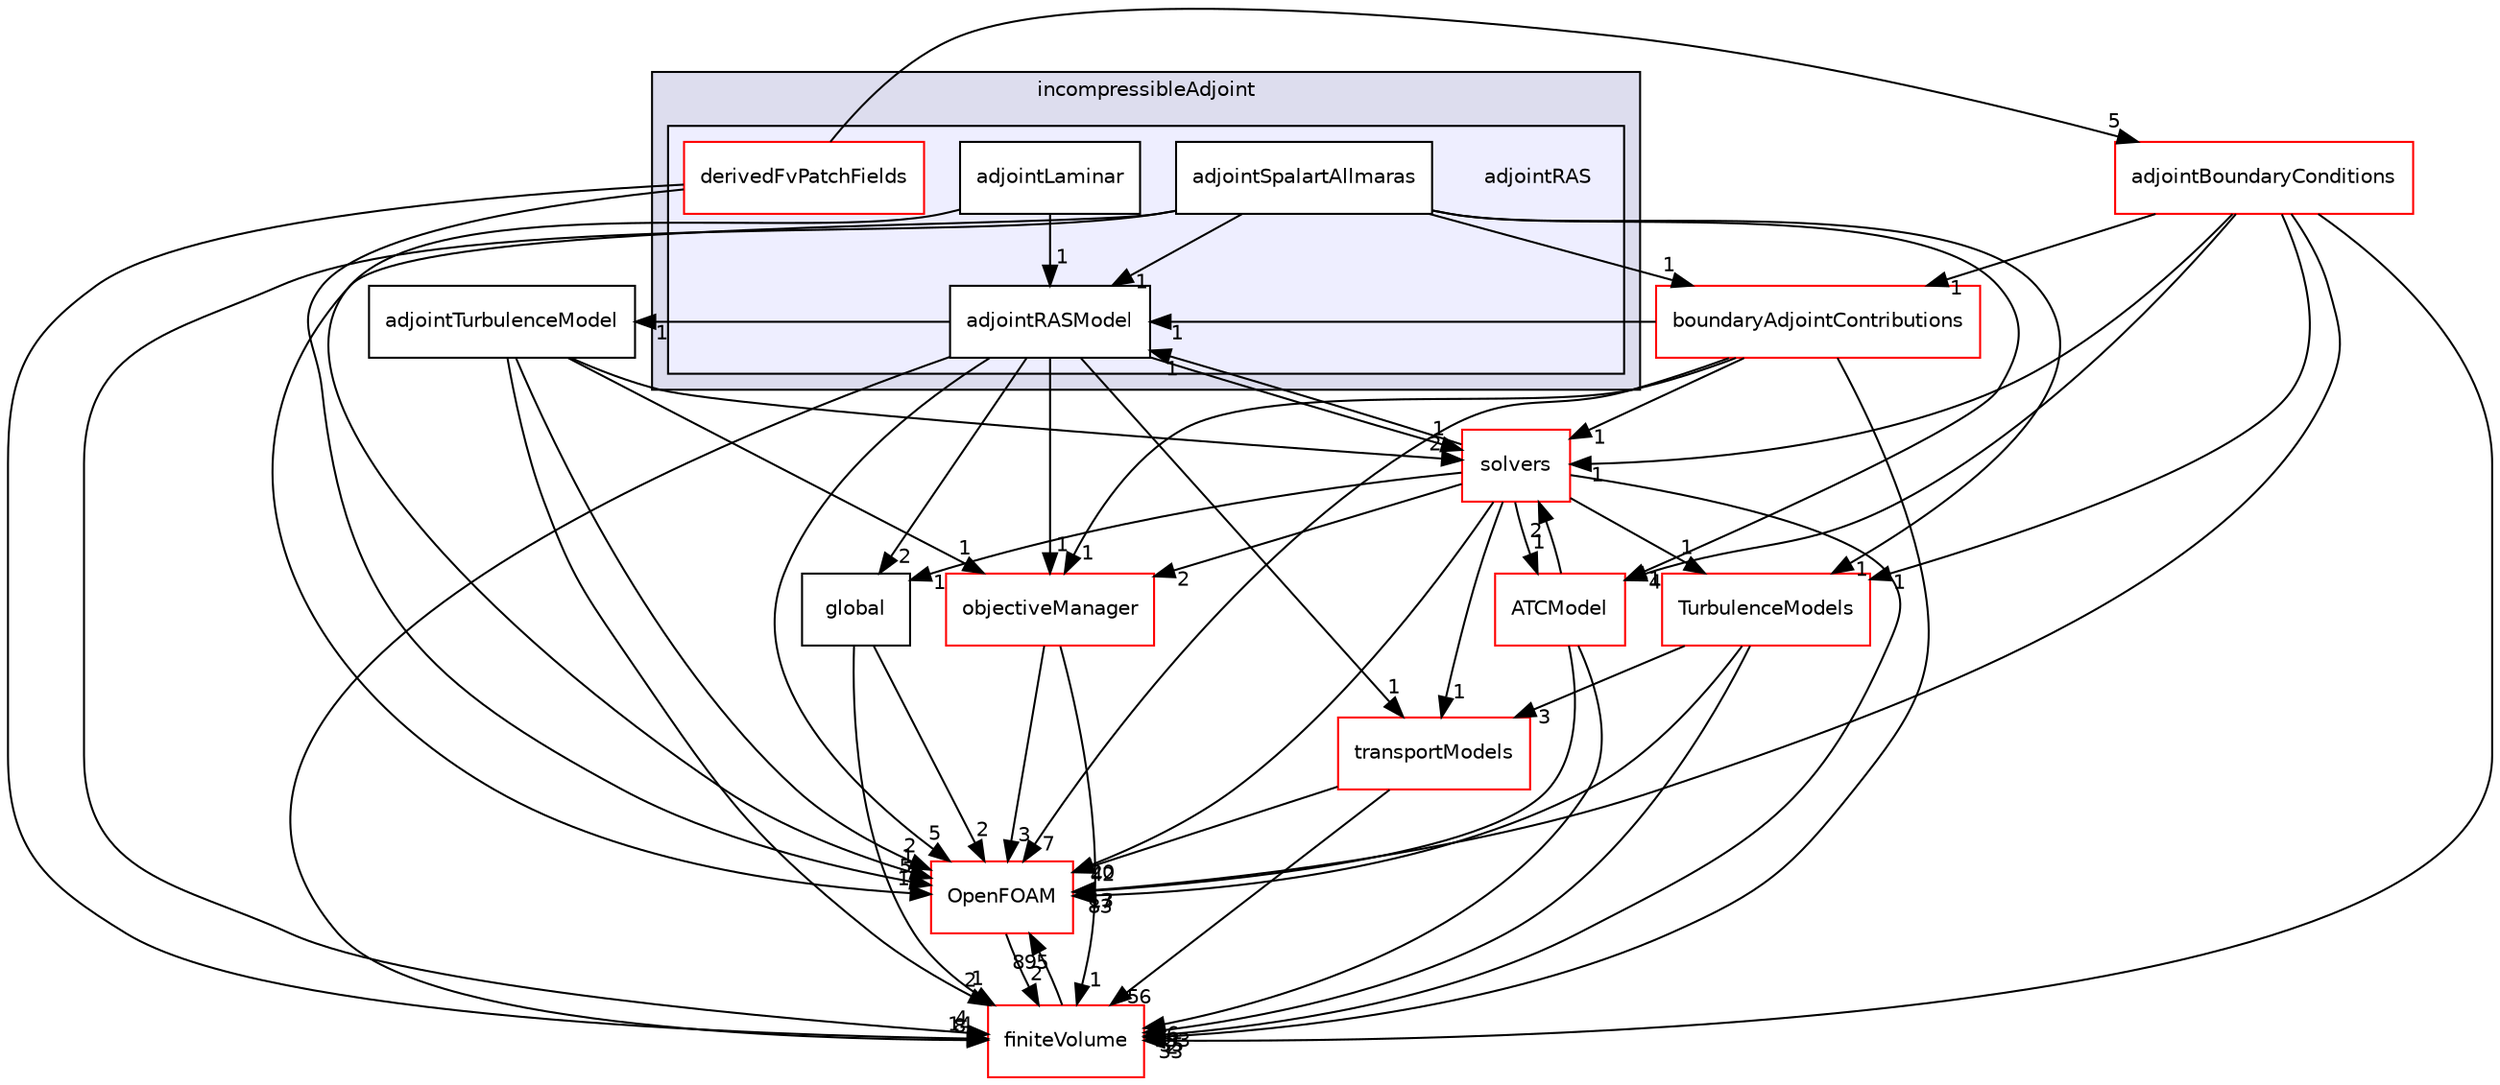 digraph "src/optimisation/adjointOptimisation/adjoint/turbulenceModels/incompressibleAdjoint/adjointRAS" {
  bgcolor=transparent;
  compound=true
  node [ fontsize="10", fontname="Helvetica"];
  edge [ labelfontsize="10", labelfontname="Helvetica"];
  subgraph clusterdir_2faf1506b7d3bfc67479a0cb5dfaec79 {
    graph [ bgcolor="#ddddee", pencolor="black", label="incompressibleAdjoint" fontname="Helvetica", fontsize="10", URL="dir_2faf1506b7d3bfc67479a0cb5dfaec79.html"]
  subgraph clusterdir_9f61f8dfde461696885d32a8d257cf1d {
    graph [ bgcolor="#eeeeff", pencolor="black", label="" URL="dir_9f61f8dfde461696885d32a8d257cf1d.html"];
    dir_9f61f8dfde461696885d32a8d257cf1d [shape=plaintext label="adjointRAS"];
    dir_b45799a8a9d27309800b21fc5d12b7ab [shape=box label="adjointLaminar" color="black" fillcolor="white" style="filled" URL="dir_b45799a8a9d27309800b21fc5d12b7ab.html"];
    dir_7250470eb2f41613612d935f8a369a5f [shape=box label="adjointRASModel" color="black" fillcolor="white" style="filled" URL="dir_7250470eb2f41613612d935f8a369a5f.html"];
    dir_75327fb0199a392e1998cff857fd8378 [shape=box label="adjointSpalartAllmaras" color="black" fillcolor="white" style="filled" URL="dir_75327fb0199a392e1998cff857fd8378.html"];
    dir_dee64796cb0cb3643bf98dbe7f3e7597 [shape=box label="derivedFvPatchFields" color="red" fillcolor="white" style="filled" URL="dir_dee64796cb0cb3643bf98dbe7f3e7597.html"];
  }
  }
  dir_9bd15774b555cf7259a6fa18f99fe99b [shape=box label="finiteVolume" color="red" URL="dir_9bd15774b555cf7259a6fa18f99fe99b.html"];
  dir_f1ea2e00111d8324be054b4e32e6ee53 [shape=box label="solvers" color="red" URL="dir_f1ea2e00111d8324be054b4e32e6ee53.html"];
  dir_df4d411816fa2103c27e0f87f824bd4d [shape=box label="objectiveManager" color="red" URL="dir_df4d411816fa2103c27e0f87f824bd4d.html"];
  dir_f90935866998cf45726cbb2a5b5eb956 [shape=box label="adjointTurbulenceModel" URL="dir_f90935866998cf45726cbb2a5b5eb956.html"];
  dir_1eda626aeac0f0ad2848c36acaa5d501 [shape=box label="TurbulenceModels" color="red" URL="dir_1eda626aeac0f0ad2848c36acaa5d501.html"];
  dir_1784f822592d39f816c839dc1a098cdb [shape=box label="adjointBoundaryConditions" color="red" URL="dir_1784f822592d39f816c839dc1a098cdb.html"];
  dir_3c0395a0b3704d24024ddd387bcbaf66 [shape=box label="boundaryAdjointContributions" color="red" URL="dir_3c0395a0b3704d24024ddd387bcbaf66.html"];
  dir_6019e2ba756911614deb7d1618097af1 [shape=box label="ATCModel" color="red" URL="dir_6019e2ba756911614deb7d1618097af1.html"];
  dir_c5473ff19b20e6ec4dfe5c310b3778a8 [shape=box label="OpenFOAM" color="red" URL="dir_c5473ff19b20e6ec4dfe5c310b3778a8.html"];
  dir_9415e59289a6feeb24164dafa70a594f [shape=box label="transportModels" color="red" URL="dir_9415e59289a6feeb24164dafa70a594f.html"];
  dir_dd56dc4c5f6c51768e20e60d3fce2a94 [shape=box label="global" URL="dir_dd56dc4c5f6c51768e20e60d3fce2a94.html"];
  dir_9bd15774b555cf7259a6fa18f99fe99b->dir_c5473ff19b20e6ec4dfe5c310b3778a8 [headlabel="895", labeldistance=1.5 headhref="dir_000814_002151.html"];
  dir_f1ea2e00111d8324be054b4e32e6ee53->dir_9bd15774b555cf7259a6fa18f99fe99b [headlabel="35", labeldistance=1.5 headhref="dir_002894_000814.html"];
  dir_f1ea2e00111d8324be054b4e32e6ee53->dir_7250470eb2f41613612d935f8a369a5f [headlabel="1", labeldistance=1.5 headhref="dir_002894_002923.html"];
  dir_f1ea2e00111d8324be054b4e32e6ee53->dir_df4d411816fa2103c27e0f87f824bd4d [headlabel="2", labeldistance=1.5 headhref="dir_002894_002822.html"];
  dir_f1ea2e00111d8324be054b4e32e6ee53->dir_1eda626aeac0f0ad2848c36acaa5d501 [headlabel="1", labeldistance=1.5 headhref="dir_002894_002933.html"];
  dir_f1ea2e00111d8324be054b4e32e6ee53->dir_6019e2ba756911614deb7d1618097af1 [headlabel="1", labeldistance=1.5 headhref="dir_002894_002785.html"];
  dir_f1ea2e00111d8324be054b4e32e6ee53->dir_c5473ff19b20e6ec4dfe5c310b3778a8 [headlabel="20", labeldistance=1.5 headhref="dir_002894_002151.html"];
  dir_f1ea2e00111d8324be054b4e32e6ee53->dir_9415e59289a6feeb24164dafa70a594f [headlabel="1", labeldistance=1.5 headhref="dir_002894_000855.html"];
  dir_f1ea2e00111d8324be054b4e32e6ee53->dir_dd56dc4c5f6c51768e20e60d3fce2a94 [headlabel="1", labeldistance=1.5 headhref="dir_002894_002819.html"];
  dir_7250470eb2f41613612d935f8a369a5f->dir_9bd15774b555cf7259a6fa18f99fe99b [headlabel="8", labeldistance=1.5 headhref="dir_002923_000814.html"];
  dir_7250470eb2f41613612d935f8a369a5f->dir_f1ea2e00111d8324be054b4e32e6ee53 [headlabel="1", labeldistance=1.5 headhref="dir_002923_002894.html"];
  dir_7250470eb2f41613612d935f8a369a5f->dir_df4d411816fa2103c27e0f87f824bd4d [headlabel="1", labeldistance=1.5 headhref="dir_002923_002822.html"];
  dir_7250470eb2f41613612d935f8a369a5f->dir_f90935866998cf45726cbb2a5b5eb956 [headlabel="1", labeldistance=1.5 headhref="dir_002923_002931.html"];
  dir_7250470eb2f41613612d935f8a369a5f->dir_c5473ff19b20e6ec4dfe5c310b3778a8 [headlabel="5", labeldistance=1.5 headhref="dir_002923_002151.html"];
  dir_7250470eb2f41613612d935f8a369a5f->dir_9415e59289a6feeb24164dafa70a594f [headlabel="1", labeldistance=1.5 headhref="dir_002923_000855.html"];
  dir_7250470eb2f41613612d935f8a369a5f->dir_dd56dc4c5f6c51768e20e60d3fce2a94 [headlabel="2", labeldistance=1.5 headhref="dir_002923_002819.html"];
  dir_f90935866998cf45726cbb2a5b5eb956->dir_9bd15774b555cf7259a6fa18f99fe99b [headlabel="2", labeldistance=1.5 headhref="dir_002931_000814.html"];
  dir_f90935866998cf45726cbb2a5b5eb956->dir_f1ea2e00111d8324be054b4e32e6ee53 [headlabel="2", labeldistance=1.5 headhref="dir_002931_002894.html"];
  dir_f90935866998cf45726cbb2a5b5eb956->dir_df4d411816fa2103c27e0f87f824bd4d [headlabel="1", labeldistance=1.5 headhref="dir_002931_002822.html"];
  dir_f90935866998cf45726cbb2a5b5eb956->dir_c5473ff19b20e6ec4dfe5c310b3778a8 [headlabel="2", labeldistance=1.5 headhref="dir_002931_002151.html"];
  dir_df4d411816fa2103c27e0f87f824bd4d->dir_9bd15774b555cf7259a6fa18f99fe99b [headlabel="1", labeldistance=1.5 headhref="dir_002822_000814.html"];
  dir_df4d411816fa2103c27e0f87f824bd4d->dir_c5473ff19b20e6ec4dfe5c310b3778a8 [headlabel="3", labeldistance=1.5 headhref="dir_002822_002151.html"];
  dir_b45799a8a9d27309800b21fc5d12b7ab->dir_7250470eb2f41613612d935f8a369a5f [headlabel="1", labeldistance=1.5 headhref="dir_002922_002923.html"];
  dir_b45799a8a9d27309800b21fc5d12b7ab->dir_c5473ff19b20e6ec4dfe5c310b3778a8 [headlabel="1", labeldistance=1.5 headhref="dir_002922_002151.html"];
  dir_1eda626aeac0f0ad2848c36acaa5d501->dir_9bd15774b555cf7259a6fa18f99fe99b [headlabel="193", labeldistance=1.5 headhref="dir_002933_000814.html"];
  dir_1eda626aeac0f0ad2848c36acaa5d501->dir_c5473ff19b20e6ec4dfe5c310b3778a8 [headlabel="83", labeldistance=1.5 headhref="dir_002933_002151.html"];
  dir_1eda626aeac0f0ad2848c36acaa5d501->dir_9415e59289a6feeb24164dafa70a594f [headlabel="3", labeldistance=1.5 headhref="dir_002933_000855.html"];
  dir_1784f822592d39f816c839dc1a098cdb->dir_9bd15774b555cf7259a6fa18f99fe99b [headlabel="33", labeldistance=1.5 headhref="dir_002772_000814.html"];
  dir_1784f822592d39f816c839dc1a098cdb->dir_f1ea2e00111d8324be054b4e32e6ee53 [headlabel="1", labeldistance=1.5 headhref="dir_002772_002894.html"];
  dir_1784f822592d39f816c839dc1a098cdb->dir_1eda626aeac0f0ad2848c36acaa5d501 [headlabel="1", labeldistance=1.5 headhref="dir_002772_002933.html"];
  dir_1784f822592d39f816c839dc1a098cdb->dir_3c0395a0b3704d24024ddd387bcbaf66 [headlabel="1", labeldistance=1.5 headhref="dir_002772_002794.html"];
  dir_1784f822592d39f816c839dc1a098cdb->dir_6019e2ba756911614deb7d1618097af1 [headlabel="4", labeldistance=1.5 headhref="dir_002772_002785.html"];
  dir_1784f822592d39f816c839dc1a098cdb->dir_c5473ff19b20e6ec4dfe5c310b3778a8 [headlabel="13", labeldistance=1.5 headhref="dir_002772_002151.html"];
  dir_3c0395a0b3704d24024ddd387bcbaf66->dir_9bd15774b555cf7259a6fa18f99fe99b [headlabel="2", labeldistance=1.5 headhref="dir_002794_000814.html"];
  dir_3c0395a0b3704d24024ddd387bcbaf66->dir_f1ea2e00111d8324be054b4e32e6ee53 [headlabel="1", labeldistance=1.5 headhref="dir_002794_002894.html"];
  dir_3c0395a0b3704d24024ddd387bcbaf66->dir_7250470eb2f41613612d935f8a369a5f [headlabel="1", labeldistance=1.5 headhref="dir_002794_002923.html"];
  dir_3c0395a0b3704d24024ddd387bcbaf66->dir_df4d411816fa2103c27e0f87f824bd4d [headlabel="1", labeldistance=1.5 headhref="dir_002794_002822.html"];
  dir_3c0395a0b3704d24024ddd387bcbaf66->dir_c5473ff19b20e6ec4dfe5c310b3778a8 [headlabel="7", labeldistance=1.5 headhref="dir_002794_002151.html"];
  dir_6019e2ba756911614deb7d1618097af1->dir_9bd15774b555cf7259a6fa18f99fe99b [headlabel="6", labeldistance=1.5 headhref="dir_002785_000814.html"];
  dir_6019e2ba756911614deb7d1618097af1->dir_f1ea2e00111d8324be054b4e32e6ee53 [headlabel="2", labeldistance=1.5 headhref="dir_002785_002894.html"];
  dir_6019e2ba756911614deb7d1618097af1->dir_c5473ff19b20e6ec4dfe5c310b3778a8 [headlabel="17", labeldistance=1.5 headhref="dir_002785_002151.html"];
  dir_c5473ff19b20e6ec4dfe5c310b3778a8->dir_9bd15774b555cf7259a6fa18f99fe99b [headlabel="2", labeldistance=1.5 headhref="dir_002151_000814.html"];
  dir_9415e59289a6feeb24164dafa70a594f->dir_9bd15774b555cf7259a6fa18f99fe99b [headlabel="56", labeldistance=1.5 headhref="dir_000855_000814.html"];
  dir_9415e59289a6feeb24164dafa70a594f->dir_c5473ff19b20e6ec4dfe5c310b3778a8 [headlabel="42", labeldistance=1.5 headhref="dir_000855_002151.html"];
  dir_dd56dc4c5f6c51768e20e60d3fce2a94->dir_9bd15774b555cf7259a6fa18f99fe99b [headlabel="1", labeldistance=1.5 headhref="dir_002819_000814.html"];
  dir_dd56dc4c5f6c51768e20e60d3fce2a94->dir_c5473ff19b20e6ec4dfe5c310b3778a8 [headlabel="2", labeldistance=1.5 headhref="dir_002819_002151.html"];
  dir_dee64796cb0cb3643bf98dbe7f3e7597->dir_9bd15774b555cf7259a6fa18f99fe99b [headlabel="14", labeldistance=1.5 headhref="dir_002925_000814.html"];
  dir_dee64796cb0cb3643bf98dbe7f3e7597->dir_1784f822592d39f816c839dc1a098cdb [headlabel="5", labeldistance=1.5 headhref="dir_002925_002772.html"];
  dir_dee64796cb0cb3643bf98dbe7f3e7597->dir_c5473ff19b20e6ec4dfe5c310b3778a8 [headlabel="5", labeldistance=1.5 headhref="dir_002925_002151.html"];
  dir_75327fb0199a392e1998cff857fd8378->dir_9bd15774b555cf7259a6fa18f99fe99b [headlabel="4", labeldistance=1.5 headhref="dir_002924_000814.html"];
  dir_75327fb0199a392e1998cff857fd8378->dir_7250470eb2f41613612d935f8a369a5f [headlabel="1", labeldistance=1.5 headhref="dir_002924_002923.html"];
  dir_75327fb0199a392e1998cff857fd8378->dir_1eda626aeac0f0ad2848c36acaa5d501 [headlabel="1", labeldistance=1.5 headhref="dir_002924_002933.html"];
  dir_75327fb0199a392e1998cff857fd8378->dir_3c0395a0b3704d24024ddd387bcbaf66 [headlabel="1", labeldistance=1.5 headhref="dir_002924_002794.html"];
  dir_75327fb0199a392e1998cff857fd8378->dir_6019e2ba756911614deb7d1618097af1 [headlabel="1", labeldistance=1.5 headhref="dir_002924_002785.html"];
  dir_75327fb0199a392e1998cff857fd8378->dir_c5473ff19b20e6ec4dfe5c310b3778a8 [headlabel="1", labeldistance=1.5 headhref="dir_002924_002151.html"];
}
